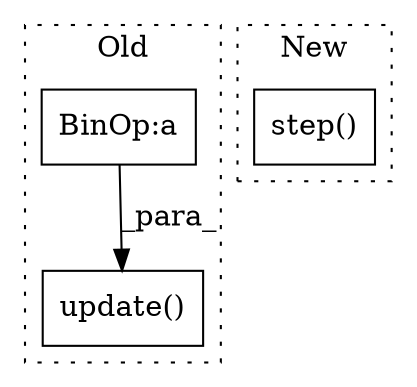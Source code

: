 digraph G {
subgraph cluster0 {
1 [label="update()" a="75" s="9595,9647" l="22,1" shape="box"];
3 [label="BinOp:a" a="82" s="9455" l="3" shape="box"];
label = "Old";
style="dotted";
}
subgraph cluster1 {
2 [label="step()" a="75" s="8275" l="16" shape="box"];
label = "New";
style="dotted";
}
3 -> 1 [label="_para_"];
}